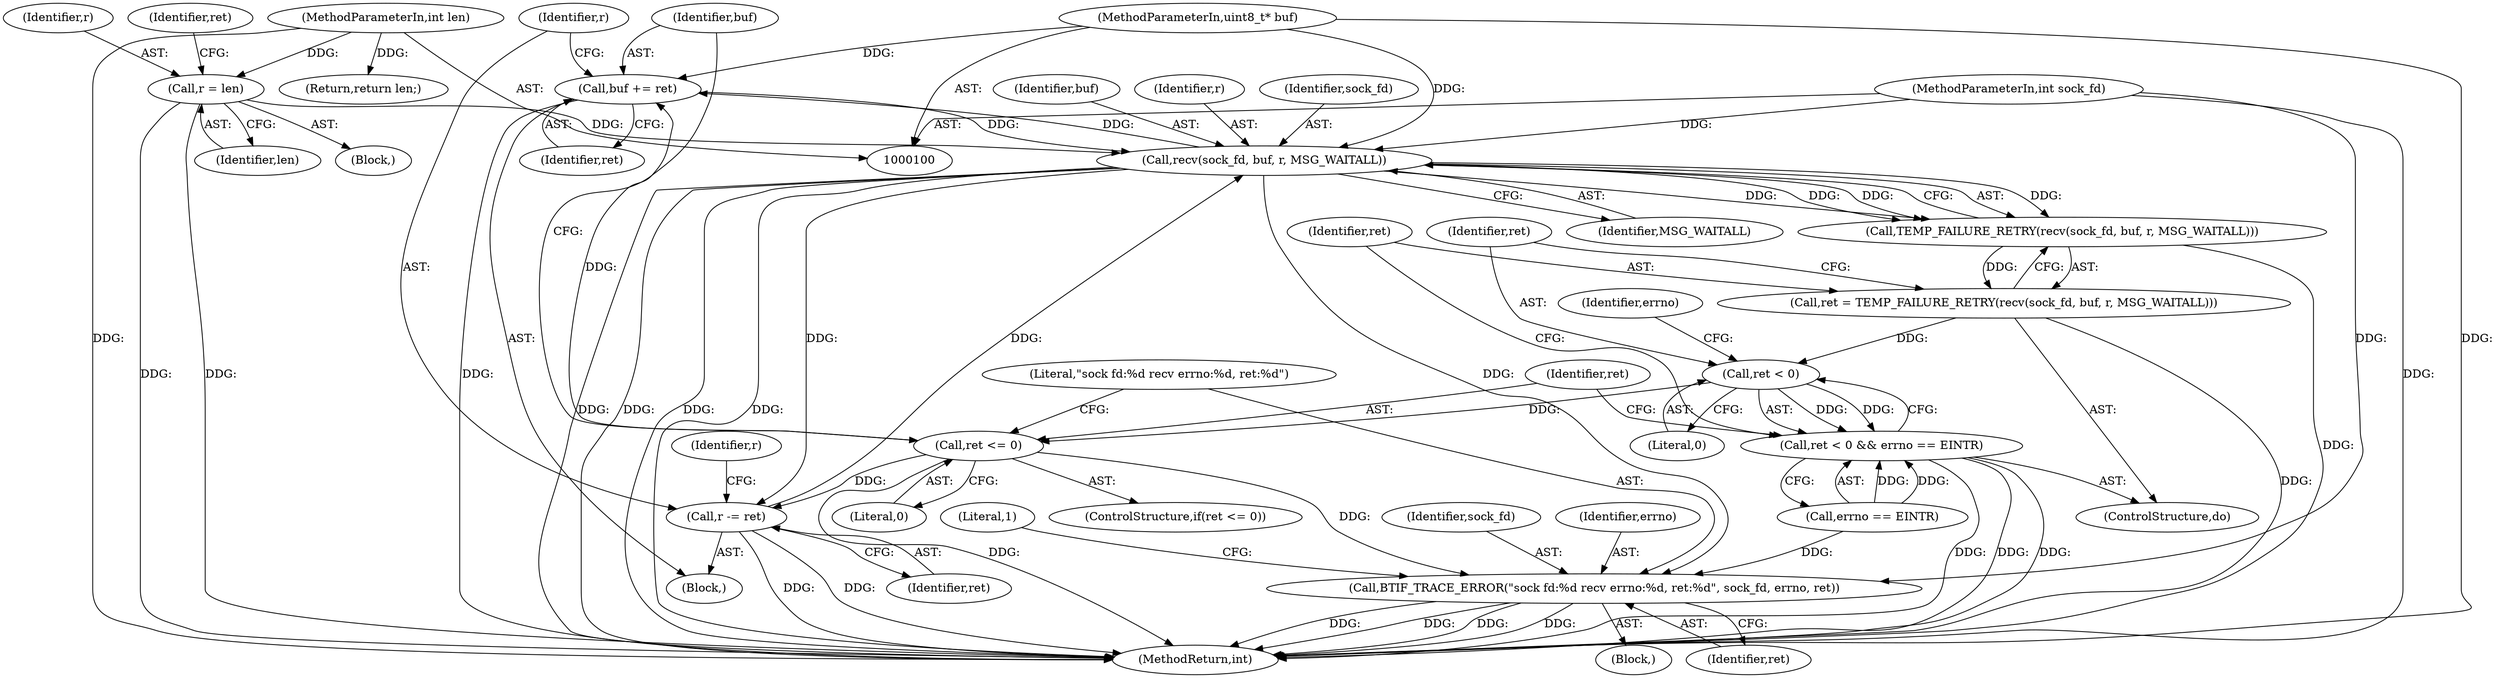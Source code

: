 digraph "0_Android_472271b153c5dc53c28beac55480a8d8434b2d5c_45@pointer" {
"1000146" [label="(Call,buf += ret)"];
"1000134" [label="(Call,ret <= 0)"];
"1000127" [label="(Call,ret < 0)"];
"1000118" [label="(Call,ret = TEMP_FAILURE_RETRY(recv(sock_fd, buf, r, MSG_WAITALL)))"];
"1000120" [label="(Call,TEMP_FAILURE_RETRY(recv(sock_fd, buf, r, MSG_WAITALL)))"];
"1000121" [label="(Call,recv(sock_fd, buf, r, MSG_WAITALL))"];
"1000101" [label="(MethodParameterIn,int sock_fd)"];
"1000146" [label="(Call,buf += ret)"];
"1000102" [label="(MethodParameterIn,uint8_t* buf)"];
"1000106" [label="(Call,r = len)"];
"1000103" [label="(MethodParameterIn,int len)"];
"1000149" [label="(Call,r -= ret)"];
"1000126" [label="(Call,ret < 0 && errno == EINTR)"];
"1000138" [label="(Call,BTIF_TRACE_ERROR(\"sock fd:%d recv errno:%d, ret:%d\", sock_fd, errno, ret))"];
"1000134" [label="(Call,ret <= 0)"];
"1000137" [label="(Block,)"];
"1000148" [label="(Identifier,ret)"];
"1000136" [label="(Literal,0)"];
"1000146" [label="(Call,buf += ret)"];
"1000151" [label="(Identifier,ret)"];
"1000123" [label="(Identifier,buf)"];
"1000125" [label="(Identifier,MSG_WAITALL)"];
"1000117" [label="(ControlStructure,do)"];
"1000104" [label="(Block,)"];
"1000107" [label="(Identifier,r)"];
"1000133" [label="(ControlStructure,if(ret <= 0))"];
"1000145" [label="(Literal,1)"];
"1000116" [label="(Block,)"];
"1000120" [label="(Call,TEMP_FAILURE_RETRY(recv(sock_fd, buf, r, MSG_WAITALL)))"];
"1000127" [label="(Call,ret < 0)"];
"1000101" [label="(MethodParameterIn,int sock_fd)"];
"1000111" [label="(Identifier,ret)"];
"1000115" [label="(Identifier,r)"];
"1000142" [label="(Identifier,ret)"];
"1000124" [label="(Identifier,r)"];
"1000131" [label="(Identifier,errno)"];
"1000103" [label="(MethodParameterIn,int len)"];
"1000147" [label="(Identifier,buf)"];
"1000152" [label="(Return,return len;)"];
"1000118" [label="(Call,ret = TEMP_FAILURE_RETRY(recv(sock_fd, buf, r, MSG_WAITALL)))"];
"1000150" [label="(Identifier,r)"];
"1000140" [label="(Identifier,sock_fd)"];
"1000108" [label="(Identifier,len)"];
"1000141" [label="(Identifier,errno)"];
"1000135" [label="(Identifier,ret)"];
"1000139" [label="(Literal,\"sock fd:%d recv errno:%d, ret:%d\")"];
"1000121" [label="(Call,recv(sock_fd, buf, r, MSG_WAITALL))"];
"1000119" [label="(Identifier,ret)"];
"1000129" [label="(Literal,0)"];
"1000149" [label="(Call,r -= ret)"];
"1000122" [label="(Identifier,sock_fd)"];
"1000126" [label="(Call,ret < 0 && errno == EINTR)"];
"1000138" [label="(Call,BTIF_TRACE_ERROR(\"sock fd:%d recv errno:%d, ret:%d\", sock_fd, errno, ret))"];
"1000154" [label="(MethodReturn,int)"];
"1000130" [label="(Call,errno == EINTR)"];
"1000128" [label="(Identifier,ret)"];
"1000106" [label="(Call,r = len)"];
"1000102" [label="(MethodParameterIn,uint8_t* buf)"];
"1000146" -> "1000116"  [label="AST: "];
"1000146" -> "1000148"  [label="CFG: "];
"1000147" -> "1000146"  [label="AST: "];
"1000148" -> "1000146"  [label="AST: "];
"1000150" -> "1000146"  [label="CFG: "];
"1000146" -> "1000154"  [label="DDG: "];
"1000146" -> "1000121"  [label="DDG: "];
"1000134" -> "1000146"  [label="DDG: "];
"1000121" -> "1000146"  [label="DDG: "];
"1000102" -> "1000146"  [label="DDG: "];
"1000134" -> "1000133"  [label="AST: "];
"1000134" -> "1000136"  [label="CFG: "];
"1000135" -> "1000134"  [label="AST: "];
"1000136" -> "1000134"  [label="AST: "];
"1000139" -> "1000134"  [label="CFG: "];
"1000147" -> "1000134"  [label="CFG: "];
"1000134" -> "1000154"  [label="DDG: "];
"1000127" -> "1000134"  [label="DDG: "];
"1000134" -> "1000138"  [label="DDG: "];
"1000134" -> "1000149"  [label="DDG: "];
"1000127" -> "1000126"  [label="AST: "];
"1000127" -> "1000129"  [label="CFG: "];
"1000128" -> "1000127"  [label="AST: "];
"1000129" -> "1000127"  [label="AST: "];
"1000131" -> "1000127"  [label="CFG: "];
"1000126" -> "1000127"  [label="CFG: "];
"1000127" -> "1000126"  [label="DDG: "];
"1000127" -> "1000126"  [label="DDG: "];
"1000118" -> "1000127"  [label="DDG: "];
"1000118" -> "1000117"  [label="AST: "];
"1000118" -> "1000120"  [label="CFG: "];
"1000119" -> "1000118"  [label="AST: "];
"1000120" -> "1000118"  [label="AST: "];
"1000128" -> "1000118"  [label="CFG: "];
"1000118" -> "1000154"  [label="DDG: "];
"1000120" -> "1000118"  [label="DDG: "];
"1000120" -> "1000121"  [label="CFG: "];
"1000121" -> "1000120"  [label="AST: "];
"1000120" -> "1000154"  [label="DDG: "];
"1000121" -> "1000120"  [label="DDG: "];
"1000121" -> "1000120"  [label="DDG: "];
"1000121" -> "1000120"  [label="DDG: "];
"1000121" -> "1000120"  [label="DDG: "];
"1000121" -> "1000125"  [label="CFG: "];
"1000122" -> "1000121"  [label="AST: "];
"1000123" -> "1000121"  [label="AST: "];
"1000124" -> "1000121"  [label="AST: "];
"1000125" -> "1000121"  [label="AST: "];
"1000121" -> "1000154"  [label="DDG: "];
"1000121" -> "1000154"  [label="DDG: "];
"1000121" -> "1000154"  [label="DDG: "];
"1000121" -> "1000154"  [label="DDG: "];
"1000101" -> "1000121"  [label="DDG: "];
"1000102" -> "1000121"  [label="DDG: "];
"1000106" -> "1000121"  [label="DDG: "];
"1000149" -> "1000121"  [label="DDG: "];
"1000121" -> "1000138"  [label="DDG: "];
"1000121" -> "1000149"  [label="DDG: "];
"1000101" -> "1000100"  [label="AST: "];
"1000101" -> "1000154"  [label="DDG: "];
"1000101" -> "1000138"  [label="DDG: "];
"1000102" -> "1000100"  [label="AST: "];
"1000102" -> "1000154"  [label="DDG: "];
"1000106" -> "1000104"  [label="AST: "];
"1000106" -> "1000108"  [label="CFG: "];
"1000107" -> "1000106"  [label="AST: "];
"1000108" -> "1000106"  [label="AST: "];
"1000111" -> "1000106"  [label="CFG: "];
"1000106" -> "1000154"  [label="DDG: "];
"1000106" -> "1000154"  [label="DDG: "];
"1000103" -> "1000106"  [label="DDG: "];
"1000103" -> "1000100"  [label="AST: "];
"1000103" -> "1000154"  [label="DDG: "];
"1000103" -> "1000152"  [label="DDG: "];
"1000149" -> "1000116"  [label="AST: "];
"1000149" -> "1000151"  [label="CFG: "];
"1000150" -> "1000149"  [label="AST: "];
"1000151" -> "1000149"  [label="AST: "];
"1000115" -> "1000149"  [label="CFG: "];
"1000149" -> "1000154"  [label="DDG: "];
"1000149" -> "1000154"  [label="DDG: "];
"1000126" -> "1000117"  [label="AST: "];
"1000126" -> "1000130"  [label="CFG: "];
"1000130" -> "1000126"  [label="AST: "];
"1000119" -> "1000126"  [label="CFG: "];
"1000135" -> "1000126"  [label="CFG: "];
"1000126" -> "1000154"  [label="DDG: "];
"1000126" -> "1000154"  [label="DDG: "];
"1000126" -> "1000154"  [label="DDG: "];
"1000130" -> "1000126"  [label="DDG: "];
"1000130" -> "1000126"  [label="DDG: "];
"1000138" -> "1000137"  [label="AST: "];
"1000138" -> "1000142"  [label="CFG: "];
"1000139" -> "1000138"  [label="AST: "];
"1000140" -> "1000138"  [label="AST: "];
"1000141" -> "1000138"  [label="AST: "];
"1000142" -> "1000138"  [label="AST: "];
"1000145" -> "1000138"  [label="CFG: "];
"1000138" -> "1000154"  [label="DDG: "];
"1000138" -> "1000154"  [label="DDG: "];
"1000138" -> "1000154"  [label="DDG: "];
"1000138" -> "1000154"  [label="DDG: "];
"1000130" -> "1000138"  [label="DDG: "];
}
